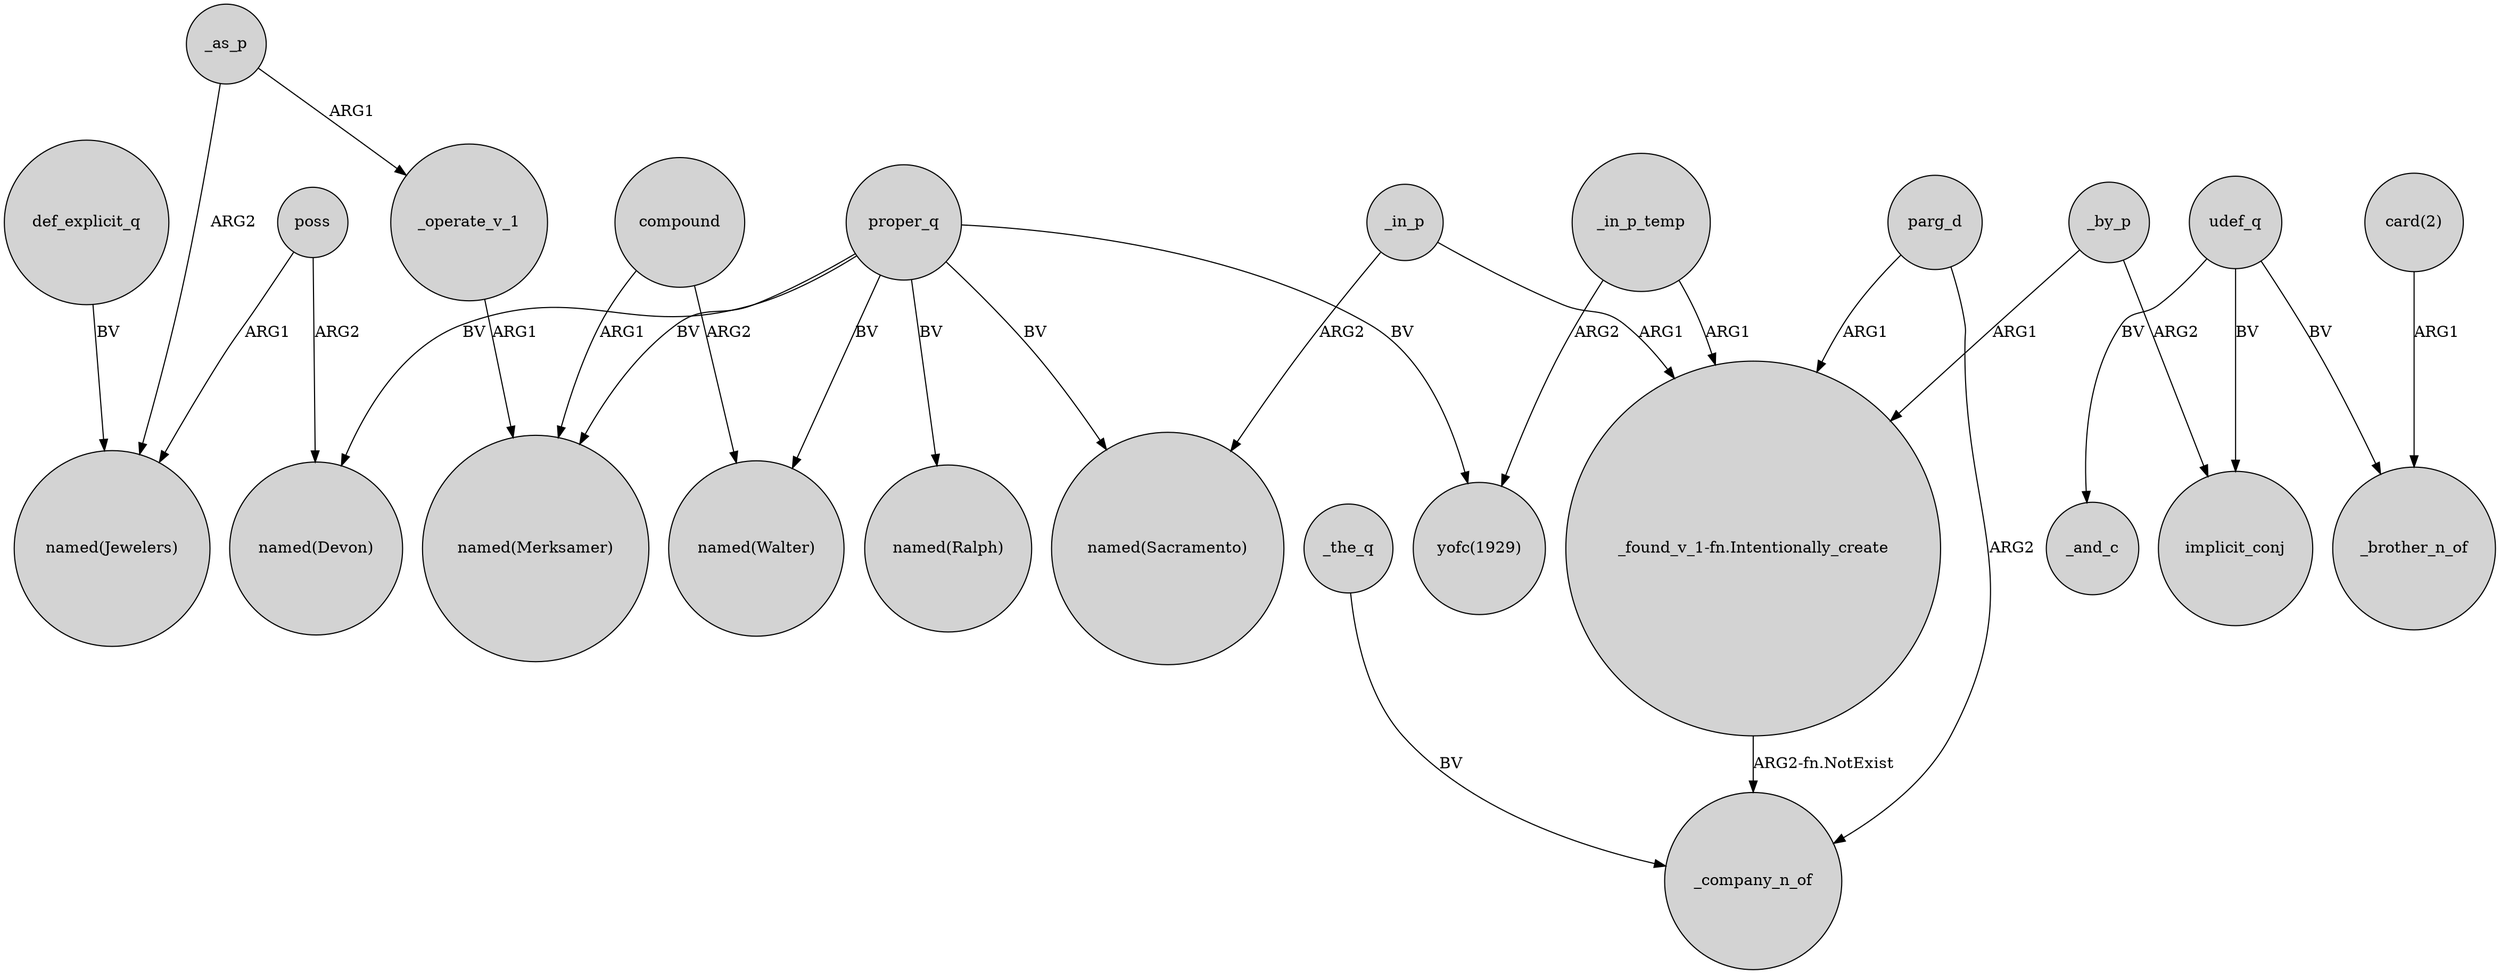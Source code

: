 digraph {
	node [shape=circle style=filled]
	def_explicit_q -> "named(Jewelers)" [label=BV]
	parg_d -> "_found_v_1-fn.Intentionally_create" [label=ARG1]
	_in_p -> "_found_v_1-fn.Intentionally_create" [label=ARG1]
	compound -> "named(Merksamer)" [label=ARG1]
	"card(2)" -> _brother_n_of [label=ARG1]
	proper_q -> "named(Walter)" [label=BV]
	udef_q -> _brother_n_of [label=BV]
	_by_p -> implicit_conj [label=ARG2]
	_in_p -> "named(Sacramento)" [label=ARG2]
	"_found_v_1-fn.Intentionally_create" -> _company_n_of [label="ARG2-fn.NotExist"]
	_as_p -> "named(Jewelers)" [label=ARG2]
	proper_q -> "named(Devon)" [label=BV]
	proper_q -> "yofc(1929)" [label=BV]
	udef_q -> implicit_conj [label=BV]
	_the_q -> _company_n_of [label=BV]
	poss -> "named(Devon)" [label=ARG2]
	_by_p -> "_found_v_1-fn.Intentionally_create" [label=ARG1]
	_in_p_temp -> "yofc(1929)" [label=ARG2]
	proper_q -> "named(Ralph)" [label=BV]
	_in_p_temp -> "_found_v_1-fn.Intentionally_create" [label=ARG1]
	parg_d -> _company_n_of [label=ARG2]
	proper_q -> "named(Merksamer)" [label=BV]
	proper_q -> "named(Sacramento)" [label=BV]
	_operate_v_1 -> "named(Merksamer)" [label=ARG1]
	poss -> "named(Jewelers)" [label=ARG1]
	_as_p -> _operate_v_1 [label=ARG1]
	udef_q -> _and_c [label=BV]
	compound -> "named(Walter)" [label=ARG2]
}
